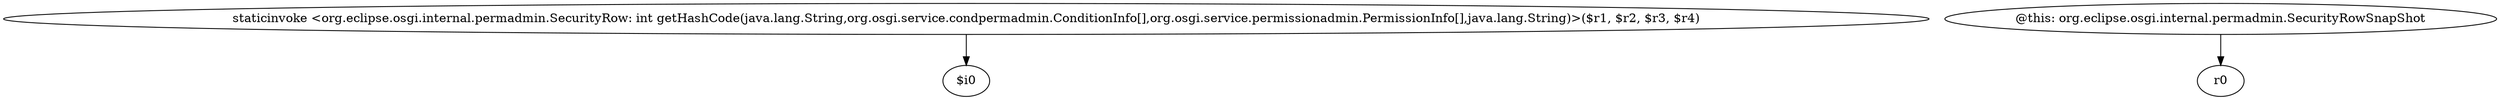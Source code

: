 digraph g {
0[label="staticinvoke <org.eclipse.osgi.internal.permadmin.SecurityRow: int getHashCode(java.lang.String,org.osgi.service.condpermadmin.ConditionInfo[],org.osgi.service.permissionadmin.PermissionInfo[],java.lang.String)>($r1, $r2, $r3, $r4)"]
1[label="$i0"]
0->1[label=""]
2[label="@this: org.eclipse.osgi.internal.permadmin.SecurityRowSnapShot"]
3[label="r0"]
2->3[label=""]
}